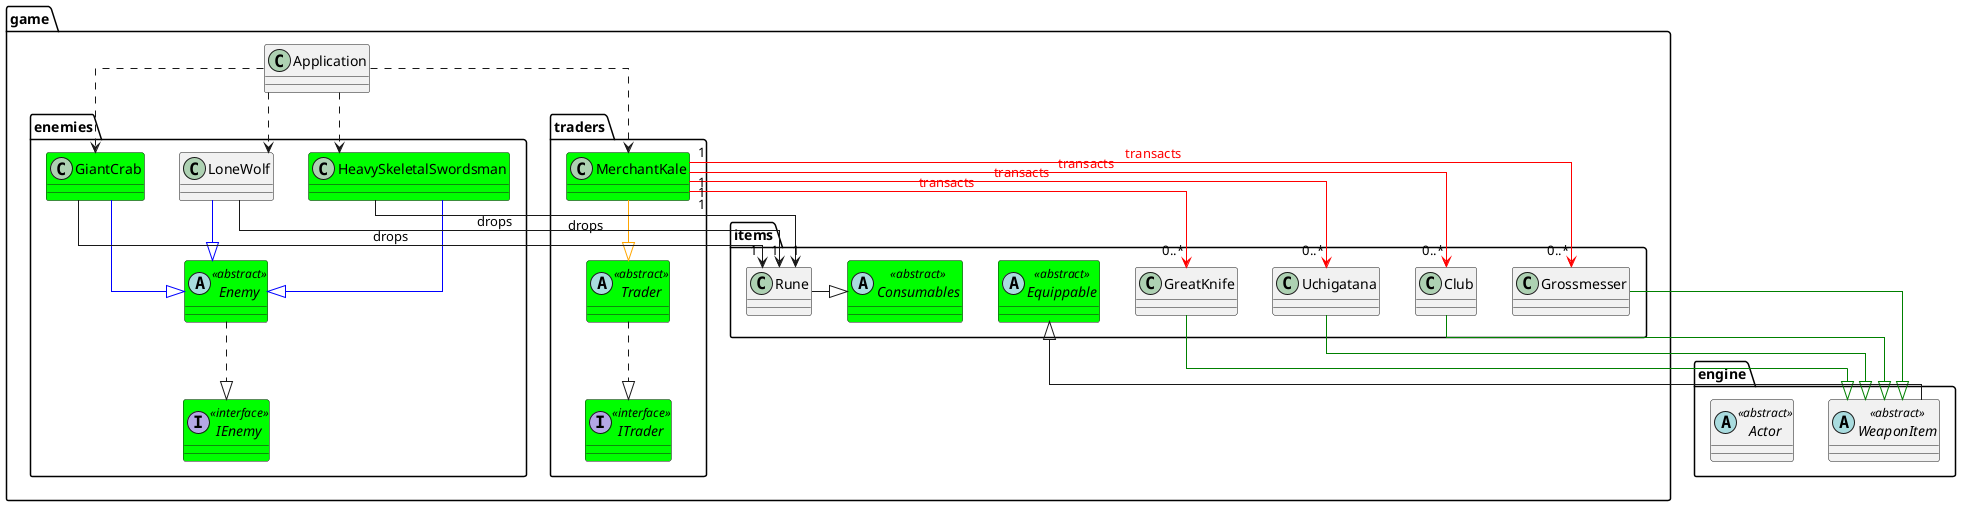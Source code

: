 @startuml

skinparam linetype ortho
set namespaceSeparator none
'hide circle

package engine {
    abstract class Actor <<abstract>>
    abstract class WeaponItem <<abstract>>
}

package game {

    package enemies {
        'Enemies
        abstract class Enemy <<abstract>> #lime
        interface IEnemy <<interface>> #lime
        class HeavySkeletalSwordsman #lime
        class LoneWolf
        class GiantCrab #lime
    }

    package traders {
        'Trader
        abstract class Trader <<abstract>> #lime
        interface ITrader <<interface>> #lime
        class MerchantKale #lime
    }

    package items {
        ' Things that can be picked up
        abstract class Consumables <<abstract>> #lime
        abstract class Equippable <<abstract>> #lime

        class Rune
        class Grossmesser
        class Club
        class Uchigatana
        class GreatKnife
    }

    ' Driver Class
    class Application
}

    ' ===== Generalisations (Parent/Child) =====

    ' Trader is generalised by MerchantKale
    MerchantKale -[#orange]-|> Trader

    ' Enemy is generalised by the enemies
    HeavySkeletalSwordsman -[#blue]-|> Enemy
    LoneWolf -[#blue]-|> Enemy
    GiantCrab -[#blue]-|> Enemy

    ' Different weapons who have a parent, WeaponItem
    Club -[#green]-|> WeaponItem
    GreatKnife -[#green]-|> WeaponItem
    Uchigatana -[#green]-|> WeaponItem
    Grossmesser -[#green]-|> WeaponItem

    'Runes are Consumable
    Rune -|> Consumables

    'WeaponItem is Equippable
    WeaponItem -|> Equippable

    ' ===== Realisations (Interfaces) =====
    ' ITrader is realised by Trader
    Trader ..|> ITrader

    ' IEnemy is realised by Enemy
    Enemy ..|> IEnemy

    ' ===== Associations =====
    ' MerchantKale who trades weapons
    MerchantKale "1" -[#red]-> "0..*" GreatKnife : <color:red>transacts
    MerchantKale "1" -[#red]-> "0..*" Uchigatana : <color:red>transacts
    MerchantKale "1" -[#red]-> "0..*" Club : <color:red>transacts
    MerchantKale "1" -[#red]-> "0..*" Grossmesser : <color:red>transacts

    ' Enemies dropping Runes
    HeavySkeletalSwordsman --> "1" Rune : drops
    LoneWolf --> "1" Rune : drops
    GiantCrab --> "1" Rune : drops

    ' ===== Dependencies =====
    ' Application creates MerchantKale
    Application ..> MerchantKale

    ' Application creates Enemies
    Application ..> HeavySkeletalSwordsman
    Application ..> LoneWolf
    Application ..> GiantCrab
}

@enduml
